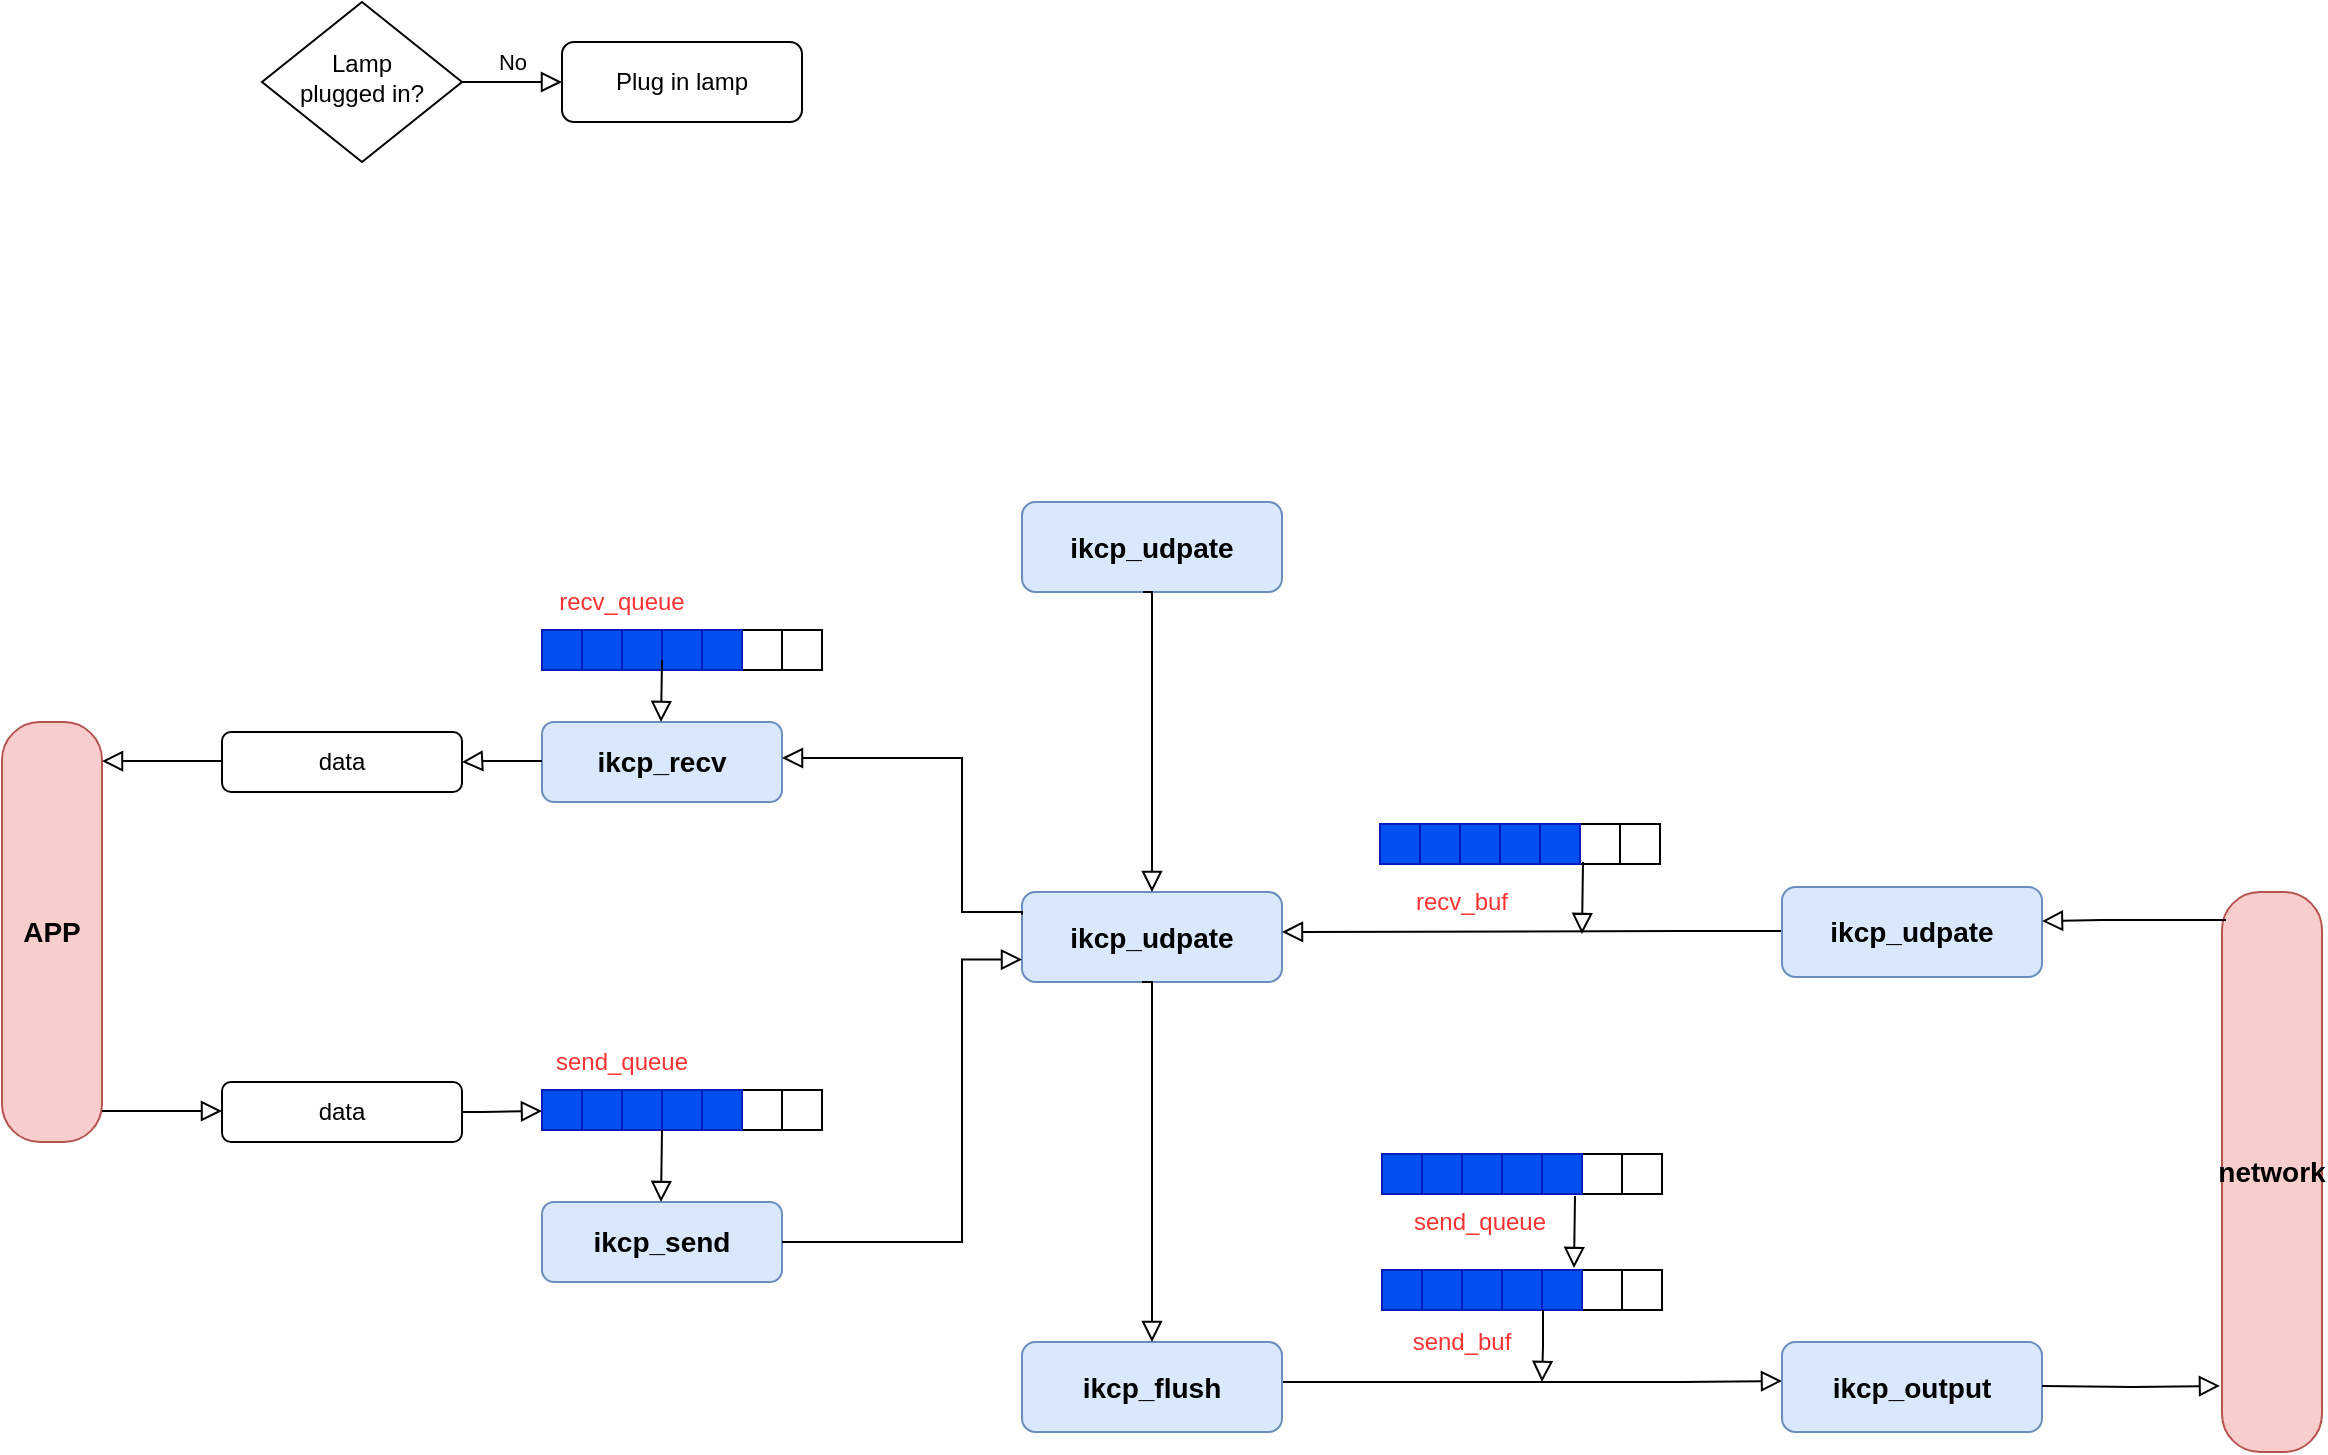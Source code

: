 <mxfile version="13.10.0" type="github">
  <diagram id="C5RBs43oDa-KdzZeNtuy" name="Page-1">
    <mxGraphModel dx="1422" dy="802" grid="1" gridSize="10" guides="1" tooltips="1" connect="1" arrows="1" fold="1" page="1" pageScale="1" pageWidth="827" pageHeight="1169" math="0" shadow="0">
      <root>
        <mxCell id="WIyWlLk6GJQsqaUBKTNV-0" />
        <mxCell id="WIyWlLk6GJQsqaUBKTNV-1" parent="WIyWlLk6GJQsqaUBKTNV-0" />
        <mxCell id="WIyWlLk6GJQsqaUBKTNV-3" value="APP&lt;br style=&quot;font-size: 14px;&quot;&gt;" style="rounded=1;whiteSpace=wrap;html=1;fontSize=14;glass=0;strokeWidth=1;shadow=0;fillColor=#f8cecc;strokeColor=#b85450;direction=south;arcSize=38;fontStyle=1" parent="WIyWlLk6GJQsqaUBKTNV-1" vertex="1">
          <mxGeometry x="40" y="380" width="50" height="210" as="geometry" />
        </mxCell>
        <mxCell id="WIyWlLk6GJQsqaUBKTNV-5" value="No" style="edgeStyle=orthogonalEdgeStyle;rounded=0;html=1;jettySize=auto;orthogonalLoop=1;fontSize=11;endArrow=block;endFill=0;endSize=8;strokeWidth=1;shadow=0;labelBackgroundColor=none;" parent="WIyWlLk6GJQsqaUBKTNV-1" source="WIyWlLk6GJQsqaUBKTNV-6" target="WIyWlLk6GJQsqaUBKTNV-7" edge="1">
          <mxGeometry y="10" relative="1" as="geometry">
            <mxPoint as="offset" />
          </mxGeometry>
        </mxCell>
        <mxCell id="WIyWlLk6GJQsqaUBKTNV-6" value="Lamp&lt;br&gt;plugged in?" style="rhombus;whiteSpace=wrap;html=1;shadow=0;fontFamily=Helvetica;fontSize=12;align=center;strokeWidth=1;spacing=6;spacingTop=-4;" parent="WIyWlLk6GJQsqaUBKTNV-1" vertex="1">
          <mxGeometry x="170" y="20" width="100" height="80" as="geometry" />
        </mxCell>
        <mxCell id="WIyWlLk6GJQsqaUBKTNV-7" value="Plug in lamp" style="rounded=1;whiteSpace=wrap;html=1;fontSize=12;glass=0;strokeWidth=1;shadow=0;" parent="WIyWlLk6GJQsqaUBKTNV-1" vertex="1">
          <mxGeometry x="320" y="40" width="120" height="40" as="geometry" />
        </mxCell>
        <mxCell id="xnn3VoENTCDb3u6YgPg6-0" value="data" style="rounded=1;whiteSpace=wrap;html=1;fontSize=12;glass=0;strokeWidth=1;shadow=0;" vertex="1" parent="WIyWlLk6GJQsqaUBKTNV-1">
          <mxGeometry x="150" y="560" width="120" height="30" as="geometry" />
        </mxCell>
        <mxCell id="WIyWlLk6GJQsqaUBKTNV-11" value="data" style="rounded=1;whiteSpace=wrap;html=1;fontSize=12;glass=0;strokeWidth=1;shadow=0;" parent="WIyWlLk6GJQsqaUBKTNV-1" vertex="1">
          <mxGeometry x="150" y="385" width="120" height="30" as="geometry" />
        </mxCell>
        <mxCell id="xnn3VoENTCDb3u6YgPg6-5" value="" style="rounded=0;html=1;jettySize=auto;orthogonalLoop=1;fontSize=11;endArrow=block;endFill=0;endSize=8;strokeWidth=1;shadow=0;labelBackgroundColor=none;edgeStyle=orthogonalEdgeStyle;exitX=0.067;exitY=0;exitDx=0;exitDy=0;exitPerimeter=0;" edge="1" parent="WIyWlLk6GJQsqaUBKTNV-1">
          <mxGeometry relative="1" as="geometry">
            <mxPoint x="150" y="399.5" as="sourcePoint" />
            <mxPoint x="90" y="399.54" as="targetPoint" />
            <Array as="points">
              <mxPoint x="120" y="399.5" />
              <mxPoint x="120" y="399.5" />
            </Array>
          </mxGeometry>
        </mxCell>
        <mxCell id="xnn3VoENTCDb3u6YgPg6-7" value="" style="rounded=0;html=1;jettySize=auto;orthogonalLoop=1;fontSize=11;endArrow=block;endFill=0;endSize=8;strokeWidth=1;shadow=0;labelBackgroundColor=none;edgeStyle=orthogonalEdgeStyle;exitX=0.067;exitY=0;exitDx=0;exitDy=0;exitPerimeter=0;" edge="1" parent="WIyWlLk6GJQsqaUBKTNV-1">
          <mxGeometry relative="1" as="geometry">
            <mxPoint x="90" y="574.54" as="sourcePoint" />
            <mxPoint x="150" y="574.5" as="targetPoint" />
            <Array as="points">
              <mxPoint x="120" y="574.5" />
              <mxPoint x="120" y="574.5" />
            </Array>
          </mxGeometry>
        </mxCell>
        <mxCell id="xnn3VoENTCDb3u6YgPg6-8" value="ikcp_recv" style="rounded=1;whiteSpace=wrap;html=1;fontSize=14;glass=0;strokeWidth=1;shadow=0;fillColor=#dae8fc;strokeColor=#6c8ebf;fontStyle=1" vertex="1" parent="WIyWlLk6GJQsqaUBKTNV-1">
          <mxGeometry x="310" y="380" width="120" height="40" as="geometry" />
        </mxCell>
        <mxCell id="xnn3VoENTCDb3u6YgPg6-9" value="&lt;span style=&quot;font-size: 14px;&quot;&gt;ikcp_send&lt;br style=&quot;font-size: 14px;&quot;&gt;&lt;/span&gt;" style="rounded=1;whiteSpace=wrap;html=1;fontSize=14;glass=0;strokeWidth=1;shadow=0;fillColor=#dae8fc;strokeColor=#6c8ebf;fontStyle=1" vertex="1" parent="WIyWlLk6GJQsqaUBKTNV-1">
          <mxGeometry x="310" y="620" width="120" height="40" as="geometry" />
        </mxCell>
        <mxCell id="xnn3VoENTCDb3u6YgPg6-11" value="" style="rounded=0;whiteSpace=wrap;html=1;fillColor=#0050ef;strokeColor=#001DBC;fontColor=#ffffff;" vertex="1" parent="WIyWlLk6GJQsqaUBKTNV-1">
          <mxGeometry x="310" y="564" width="20" height="20" as="geometry" />
        </mxCell>
        <mxCell id="xnn3VoENTCDb3u6YgPg6-12" value="" style="rounded=0;whiteSpace=wrap;html=1;fillColor=#0050ef;strokeColor=#001DBC;fontColor=#ffffff;" vertex="1" parent="WIyWlLk6GJQsqaUBKTNV-1">
          <mxGeometry x="330" y="564" width="20" height="20" as="geometry" />
        </mxCell>
        <mxCell id="xnn3VoENTCDb3u6YgPg6-13" value="" style="rounded=0;whiteSpace=wrap;html=1;fillColor=#0050ef;strokeColor=#001DBC;fontColor=#ffffff;" vertex="1" parent="WIyWlLk6GJQsqaUBKTNV-1">
          <mxGeometry x="350" y="564" width="20" height="20" as="geometry" />
        </mxCell>
        <mxCell id="xnn3VoENTCDb3u6YgPg6-14" value="" style="rounded=0;whiteSpace=wrap;html=1;" vertex="1" parent="WIyWlLk6GJQsqaUBKTNV-1">
          <mxGeometry x="430" y="564" width="20" height="20" as="geometry" />
        </mxCell>
        <mxCell id="xnn3VoENTCDb3u6YgPg6-15" value="" style="rounded=0;whiteSpace=wrap;html=1;" vertex="1" parent="WIyWlLk6GJQsqaUBKTNV-1">
          <mxGeometry x="410" y="564" width="20" height="20" as="geometry" />
        </mxCell>
        <mxCell id="xnn3VoENTCDb3u6YgPg6-16" value="" style="rounded=0;whiteSpace=wrap;html=1;fillColor=#0050ef;strokeColor=#001DBC;fontColor=#ffffff;" vertex="1" parent="WIyWlLk6GJQsqaUBKTNV-1">
          <mxGeometry x="370" y="564" width="20" height="20" as="geometry" />
        </mxCell>
        <mxCell id="xnn3VoENTCDb3u6YgPg6-17" value="" style="rounded=0;whiteSpace=wrap;html=1;fillColor=#0050ef;strokeColor=#001DBC;fontColor=#ffffff;" vertex="1" parent="WIyWlLk6GJQsqaUBKTNV-1">
          <mxGeometry x="390" y="564" width="20" height="20" as="geometry" />
        </mxCell>
        <mxCell id="xnn3VoENTCDb3u6YgPg6-20" value="" style="rounded=0;html=1;jettySize=auto;orthogonalLoop=1;fontSize=11;endArrow=block;endFill=0;endSize=8;strokeWidth=1;shadow=0;labelBackgroundColor=none;edgeStyle=orthogonalEdgeStyle;" edge="1" parent="WIyWlLk6GJQsqaUBKTNV-1">
          <mxGeometry relative="1" as="geometry">
            <mxPoint x="270" y="575" as="sourcePoint" />
            <mxPoint x="310" y="574.5" as="targetPoint" />
            <Array as="points">
              <mxPoint x="280" y="574.5" />
              <mxPoint x="280" y="574.5" />
            </Array>
          </mxGeometry>
        </mxCell>
        <mxCell id="xnn3VoENTCDb3u6YgPg6-21" value="" style="rounded=0;html=1;jettySize=auto;orthogonalLoop=1;fontSize=11;endArrow=block;endFill=0;endSize=8;strokeWidth=1;shadow=0;labelBackgroundColor=none;edgeStyle=orthogonalEdgeStyle;" edge="1" parent="WIyWlLk6GJQsqaUBKTNV-1">
          <mxGeometry relative="1" as="geometry">
            <mxPoint x="310" y="399.5" as="sourcePoint" />
            <mxPoint x="270" y="400" as="targetPoint" />
            <Array as="points">
              <mxPoint x="280" y="399.5" />
              <mxPoint x="280" y="399.5" />
            </Array>
          </mxGeometry>
        </mxCell>
        <mxCell id="xnn3VoENTCDb3u6YgPg6-22" value="" style="rounded=0;html=1;jettySize=auto;orthogonalLoop=1;fontSize=11;endArrow=block;endFill=0;endSize=8;strokeWidth=1;shadow=0;labelBackgroundColor=none;edgeStyle=orthogonalEdgeStyle;exitX=1;exitY=1;exitDx=0;exitDy=0;" edge="1" parent="WIyWlLk6GJQsqaUBKTNV-1" source="xnn3VoENTCDb3u6YgPg6-13">
          <mxGeometry y="20" relative="1" as="geometry">
            <mxPoint as="offset" />
            <mxPoint x="370" y="590" as="sourcePoint" />
            <mxPoint x="369.5" y="620" as="targetPoint" />
          </mxGeometry>
        </mxCell>
        <mxCell id="xnn3VoENTCDb3u6YgPg6-24" value="ikcp_udpate" style="rounded=1;whiteSpace=wrap;html=1;fontSize=14;glass=0;strokeWidth=1;shadow=0;fillColor=#dae8fc;strokeColor=#6c8ebf;fontStyle=1" vertex="1" parent="WIyWlLk6GJQsqaUBKTNV-1">
          <mxGeometry x="550" y="465" width="130" height="45" as="geometry" />
        </mxCell>
        <mxCell id="xnn3VoENTCDb3u6YgPg6-25" value="" style="rounded=0;whiteSpace=wrap;html=1;fillColor=#0050ef;strokeColor=#001DBC;fontColor=#ffffff;" vertex="1" parent="WIyWlLk6GJQsqaUBKTNV-1">
          <mxGeometry x="310" y="334" width="20" height="20" as="geometry" />
        </mxCell>
        <mxCell id="xnn3VoENTCDb3u6YgPg6-26" value="" style="rounded=0;whiteSpace=wrap;html=1;fillColor=#0050ef;strokeColor=#001DBC;fontColor=#ffffff;" vertex="1" parent="WIyWlLk6GJQsqaUBKTNV-1">
          <mxGeometry x="330" y="334" width="20" height="20" as="geometry" />
        </mxCell>
        <mxCell id="xnn3VoENTCDb3u6YgPg6-27" value="" style="rounded=0;whiteSpace=wrap;html=1;fillColor=#0050ef;strokeColor=#001DBC;fontColor=#ffffff;" vertex="1" parent="WIyWlLk6GJQsqaUBKTNV-1">
          <mxGeometry x="350" y="334" width="20" height="20" as="geometry" />
        </mxCell>
        <mxCell id="xnn3VoENTCDb3u6YgPg6-28" value="" style="rounded=0;whiteSpace=wrap;html=1;" vertex="1" parent="WIyWlLk6GJQsqaUBKTNV-1">
          <mxGeometry x="430" y="334" width="20" height="20" as="geometry" />
        </mxCell>
        <mxCell id="xnn3VoENTCDb3u6YgPg6-29" value="" style="rounded=0;whiteSpace=wrap;html=1;" vertex="1" parent="WIyWlLk6GJQsqaUBKTNV-1">
          <mxGeometry x="410" y="334" width="20" height="20" as="geometry" />
        </mxCell>
        <mxCell id="xnn3VoENTCDb3u6YgPg6-30" value="" style="rounded=0;whiteSpace=wrap;html=1;fillColor=#0050ef;strokeColor=#001DBC;fontColor=#ffffff;" vertex="1" parent="WIyWlLk6GJQsqaUBKTNV-1">
          <mxGeometry x="370" y="334" width="20" height="20" as="geometry" />
        </mxCell>
        <mxCell id="xnn3VoENTCDb3u6YgPg6-31" value="" style="rounded=0;whiteSpace=wrap;html=1;fillColor=#0050ef;strokeColor=#001DBC;fontColor=#ffffff;" vertex="1" parent="WIyWlLk6GJQsqaUBKTNV-1">
          <mxGeometry x="390" y="334" width="20" height="20" as="geometry" />
        </mxCell>
        <mxCell id="xnn3VoENTCDb3u6YgPg6-33" value="" style="rounded=0;html=1;jettySize=auto;orthogonalLoop=1;fontSize=11;endArrow=block;endFill=0;endSize=8;strokeWidth=1;shadow=0;labelBackgroundColor=none;edgeStyle=orthogonalEdgeStyle;exitX=1;exitY=0.75;exitDx=0;exitDy=0;" edge="1" parent="WIyWlLk6GJQsqaUBKTNV-1" source="xnn3VoENTCDb3u6YgPg6-27">
          <mxGeometry y="20" relative="1" as="geometry">
            <mxPoint as="offset" />
            <mxPoint x="370" y="360" as="sourcePoint" />
            <mxPoint x="369.5" y="380" as="targetPoint" />
          </mxGeometry>
        </mxCell>
        <mxCell id="xnn3VoENTCDb3u6YgPg6-35" value="" style="rounded=0;html=1;jettySize=auto;orthogonalLoop=1;fontSize=11;endArrow=block;endFill=0;endSize=8;strokeWidth=1;shadow=0;labelBackgroundColor=none;edgeStyle=orthogonalEdgeStyle;exitX=1;exitY=0.5;exitDx=0;exitDy=0;entryX=0;entryY=0.75;entryDx=0;entryDy=0;" edge="1" parent="WIyWlLk6GJQsqaUBKTNV-1" source="xnn3VoENTCDb3u6YgPg6-9" target="xnn3VoENTCDb3u6YgPg6-24">
          <mxGeometry relative="1" as="geometry">
            <mxPoint x="470" y="630" as="sourcePoint" />
            <mxPoint x="530" y="499" as="targetPoint" />
            <Array as="points">
              <mxPoint x="520" y="640" />
              <mxPoint x="520" y="499" />
            </Array>
          </mxGeometry>
        </mxCell>
        <mxCell id="xnn3VoENTCDb3u6YgPg6-36" value="" style="rounded=0;html=1;jettySize=auto;orthogonalLoop=1;fontSize=11;endArrow=block;endFill=0;endSize=8;strokeWidth=1;shadow=0;labelBackgroundColor=none;edgeStyle=orthogonalEdgeStyle;exitX=0;exitY=0.25;exitDx=0;exitDy=0;" edge="1" parent="WIyWlLk6GJQsqaUBKTNV-1" source="xnn3VoENTCDb3u6YgPg6-24">
          <mxGeometry relative="1" as="geometry">
            <mxPoint x="490" y="475" as="sourcePoint" />
            <mxPoint x="430" y="398" as="targetPoint" />
            <Array as="points">
              <mxPoint x="520" y="475" />
              <mxPoint x="520" y="398" />
            </Array>
          </mxGeometry>
        </mxCell>
        <mxCell id="xnn3VoENTCDb3u6YgPg6-185" value="network" style="rounded=1;whiteSpace=wrap;html=1;fontSize=14;glass=0;strokeWidth=1;shadow=0;fillColor=#f8cecc;strokeColor=#b85450;direction=south;arcSize=38;fontStyle=1" vertex="1" parent="WIyWlLk6GJQsqaUBKTNV-1">
          <mxGeometry x="1150" y="465" width="50" height="280" as="geometry" />
        </mxCell>
        <mxCell id="xnn3VoENTCDb3u6YgPg6-186" value="" style="rounded=0;html=1;jettySize=auto;orthogonalLoop=1;fontSize=11;endArrow=block;endFill=0;endSize=8;strokeWidth=1;shadow=0;labelBackgroundColor=none;edgeStyle=orthogonalEdgeStyle;exitX=1;exitY=0.5;exitDx=0;exitDy=0;" edge="1" parent="WIyWlLk6GJQsqaUBKTNV-1" source="xnn3VoENTCDb3u6YgPg6-188">
          <mxGeometry relative="1" as="geometry">
            <mxPoint x="670" y="709.54" as="sourcePoint" />
            <mxPoint x="930" y="709.5" as="targetPoint" />
            <Array as="points">
              <mxPoint x="680" y="710" />
              <mxPoint x="880" y="710" />
            </Array>
          </mxGeometry>
        </mxCell>
        <mxCell id="xnn3VoENTCDb3u6YgPg6-187" value="" style="rounded=0;html=1;jettySize=auto;orthogonalLoop=1;fontSize=11;endArrow=block;endFill=0;endSize=8;strokeWidth=1;shadow=0;labelBackgroundColor=none;edgeStyle=orthogonalEdgeStyle;exitX=0.067;exitY=0;exitDx=0;exitDy=0;exitPerimeter=0;" edge="1" parent="WIyWlLk6GJQsqaUBKTNV-1">
          <mxGeometry relative="1" as="geometry">
            <mxPoint x="930" y="484.5" as="sourcePoint" />
            <mxPoint x="680" y="485" as="targetPoint" />
            <Array as="points">
              <mxPoint x="880" y="485" />
              <mxPoint x="880" y="485" />
            </Array>
          </mxGeometry>
        </mxCell>
        <mxCell id="xnn3VoENTCDb3u6YgPg6-188" value="ikcp_flush" style="rounded=1;whiteSpace=wrap;html=1;fontSize=14;glass=0;strokeWidth=1;shadow=0;fillColor=#dae8fc;strokeColor=#6c8ebf;fontStyle=1" vertex="1" parent="WIyWlLk6GJQsqaUBKTNV-1">
          <mxGeometry x="550" y="690" width="130" height="45" as="geometry" />
        </mxCell>
        <mxCell id="xnn3VoENTCDb3u6YgPg6-189" value="ikcp_output" style="rounded=1;whiteSpace=wrap;html=1;fontSize=14;glass=0;strokeWidth=1;shadow=0;fillColor=#dae8fc;strokeColor=#6c8ebf;fontStyle=1" vertex="1" parent="WIyWlLk6GJQsqaUBKTNV-1">
          <mxGeometry x="930" y="690" width="130" height="45" as="geometry" />
        </mxCell>
        <mxCell id="xnn3VoENTCDb3u6YgPg6-190" value="ikcp_udpate" style="rounded=1;whiteSpace=wrap;html=1;fontSize=14;glass=0;strokeWidth=1;shadow=0;fillColor=#dae8fc;strokeColor=#6c8ebf;fontStyle=1" vertex="1" parent="WIyWlLk6GJQsqaUBKTNV-1">
          <mxGeometry x="930" y="462.5" width="130" height="45" as="geometry" />
        </mxCell>
        <mxCell id="xnn3VoENTCDb3u6YgPg6-191" value="" style="rounded=0;whiteSpace=wrap;html=1;fillColor=#0050ef;strokeColor=#001DBC;fontColor=#ffffff;" vertex="1" parent="WIyWlLk6GJQsqaUBKTNV-1">
          <mxGeometry x="730" y="596" width="20" height="20" as="geometry" />
        </mxCell>
        <mxCell id="xnn3VoENTCDb3u6YgPg6-192" value="" style="rounded=0;whiteSpace=wrap;html=1;fillColor=#0050ef;strokeColor=#001DBC;fontColor=#ffffff;" vertex="1" parent="WIyWlLk6GJQsqaUBKTNV-1">
          <mxGeometry x="750" y="596" width="20" height="20" as="geometry" />
        </mxCell>
        <mxCell id="xnn3VoENTCDb3u6YgPg6-193" value="" style="rounded=0;whiteSpace=wrap;html=1;fillColor=#0050ef;strokeColor=#001DBC;fontColor=#ffffff;" vertex="1" parent="WIyWlLk6GJQsqaUBKTNV-1">
          <mxGeometry x="770" y="596" width="20" height="20" as="geometry" />
        </mxCell>
        <mxCell id="xnn3VoENTCDb3u6YgPg6-194" value="" style="rounded=0;whiteSpace=wrap;html=1;" vertex="1" parent="WIyWlLk6GJQsqaUBKTNV-1">
          <mxGeometry x="850" y="596" width="20" height="20" as="geometry" />
        </mxCell>
        <mxCell id="xnn3VoENTCDb3u6YgPg6-195" value="" style="rounded=0;whiteSpace=wrap;html=1;" vertex="1" parent="WIyWlLk6GJQsqaUBKTNV-1">
          <mxGeometry x="830" y="596" width="20" height="20" as="geometry" />
        </mxCell>
        <mxCell id="xnn3VoENTCDb3u6YgPg6-196" value="" style="rounded=0;whiteSpace=wrap;html=1;fillColor=#0050ef;strokeColor=#001DBC;fontColor=#ffffff;" vertex="1" parent="WIyWlLk6GJQsqaUBKTNV-1">
          <mxGeometry x="790" y="596" width="20" height="20" as="geometry" />
        </mxCell>
        <mxCell id="xnn3VoENTCDb3u6YgPg6-197" value="" style="rounded=0;whiteSpace=wrap;html=1;fillColor=#0050ef;strokeColor=#001DBC;fontColor=#ffffff;" vertex="1" parent="WIyWlLk6GJQsqaUBKTNV-1">
          <mxGeometry x="810" y="596" width="20" height="20" as="geometry" />
        </mxCell>
        <mxCell id="xnn3VoENTCDb3u6YgPg6-198" value="" style="rounded=0;whiteSpace=wrap;html=1;fillColor=#0050ef;strokeColor=#001DBC;fontColor=#ffffff;" vertex="1" parent="WIyWlLk6GJQsqaUBKTNV-1">
          <mxGeometry x="730" y="654" width="20" height="20" as="geometry" />
        </mxCell>
        <mxCell id="xnn3VoENTCDb3u6YgPg6-199" value="" style="rounded=0;whiteSpace=wrap;html=1;fillColor=#0050ef;strokeColor=#001DBC;fontColor=#ffffff;" vertex="1" parent="WIyWlLk6GJQsqaUBKTNV-1">
          <mxGeometry x="750" y="654" width="20" height="20" as="geometry" />
        </mxCell>
        <mxCell id="xnn3VoENTCDb3u6YgPg6-200" value="" style="rounded=0;whiteSpace=wrap;html=1;fillColor=#0050ef;strokeColor=#001DBC;fontColor=#ffffff;" vertex="1" parent="WIyWlLk6GJQsqaUBKTNV-1">
          <mxGeometry x="770" y="654" width="20" height="20" as="geometry" />
        </mxCell>
        <mxCell id="xnn3VoENTCDb3u6YgPg6-201" value="" style="rounded=0;whiteSpace=wrap;html=1;" vertex="1" parent="WIyWlLk6GJQsqaUBKTNV-1">
          <mxGeometry x="850" y="654" width="20" height="20" as="geometry" />
        </mxCell>
        <mxCell id="xnn3VoENTCDb3u6YgPg6-202" value="" style="rounded=0;whiteSpace=wrap;html=1;" vertex="1" parent="WIyWlLk6GJQsqaUBKTNV-1">
          <mxGeometry x="830" y="654" width="20" height="20" as="geometry" />
        </mxCell>
        <mxCell id="xnn3VoENTCDb3u6YgPg6-203" value="" style="rounded=0;whiteSpace=wrap;html=1;fillColor=#0050ef;strokeColor=#001DBC;fontColor=#ffffff;" vertex="1" parent="WIyWlLk6GJQsqaUBKTNV-1">
          <mxGeometry x="790" y="654" width="20" height="20" as="geometry" />
        </mxCell>
        <mxCell id="xnn3VoENTCDb3u6YgPg6-204" value="" style="rounded=0;whiteSpace=wrap;html=1;fillColor=#0050ef;strokeColor=#001DBC;fontColor=#ffffff;" vertex="1" parent="WIyWlLk6GJQsqaUBKTNV-1">
          <mxGeometry x="810" y="654" width="20" height="20" as="geometry" />
        </mxCell>
        <mxCell id="xnn3VoENTCDb3u6YgPg6-206" value="" style="rounded=0;html=1;jettySize=auto;orthogonalLoop=1;fontSize=11;endArrow=block;endFill=0;endSize=8;strokeWidth=1;shadow=0;labelBackgroundColor=none;edgeStyle=orthogonalEdgeStyle;" edge="1" parent="WIyWlLk6GJQsqaUBKTNV-1" target="xnn3VoENTCDb3u6YgPg6-188">
          <mxGeometry y="20" relative="1" as="geometry">
            <mxPoint as="offset" />
            <mxPoint x="610" y="510" as="sourcePoint" />
            <mxPoint x="610" y="640" as="targetPoint" />
            <Array as="points">
              <mxPoint x="615" y="510" />
            </Array>
          </mxGeometry>
        </mxCell>
        <mxCell id="xnn3VoENTCDb3u6YgPg6-207" value="ikcp_udpate" style="rounded=1;whiteSpace=wrap;html=1;fontSize=14;glass=0;strokeWidth=1;shadow=0;fillColor=#dae8fc;strokeColor=#6c8ebf;fontStyle=1" vertex="1" parent="WIyWlLk6GJQsqaUBKTNV-1">
          <mxGeometry x="550" y="270" width="130" height="45" as="geometry" />
        </mxCell>
        <mxCell id="xnn3VoENTCDb3u6YgPg6-209" value="" style="rounded=0;html=1;jettySize=auto;orthogonalLoop=1;fontSize=11;endArrow=block;endFill=0;endSize=8;strokeWidth=1;shadow=0;labelBackgroundColor=none;edgeStyle=orthogonalEdgeStyle;exitX=1;exitY=1;exitDx=0;exitDy=0;" edge="1" parent="WIyWlLk6GJQsqaUBKTNV-1" target="xnn3VoENTCDb3u6YgPg6-24">
          <mxGeometry y="20" relative="1" as="geometry">
            <mxPoint as="offset" />
            <mxPoint x="610.5" y="315" as="sourcePoint" />
            <mxPoint x="610" y="351" as="targetPoint" />
            <Array as="points">
              <mxPoint x="615" y="315" />
            </Array>
          </mxGeometry>
        </mxCell>
        <mxCell id="xnn3VoENTCDb3u6YgPg6-210" value="" style="rounded=0;html=1;jettySize=auto;orthogonalLoop=1;fontSize=11;endArrow=block;endFill=0;endSize=8;strokeWidth=1;shadow=0;labelBackgroundColor=none;edgeStyle=orthogonalEdgeStyle;exitX=1;exitY=1;exitDx=0;exitDy=0;" edge="1" parent="WIyWlLk6GJQsqaUBKTNV-1">
          <mxGeometry y="20" relative="1" as="geometry">
            <mxPoint as="offset" />
            <mxPoint x="826.5" y="617" as="sourcePoint" />
            <mxPoint x="826" y="653" as="targetPoint" />
          </mxGeometry>
        </mxCell>
        <mxCell id="xnn3VoENTCDb3u6YgPg6-211" value="" style="rounded=0;html=1;jettySize=auto;orthogonalLoop=1;fontSize=11;endArrow=block;endFill=0;endSize=8;strokeWidth=1;shadow=0;labelBackgroundColor=none;edgeStyle=orthogonalEdgeStyle;exitX=1;exitY=1;exitDx=0;exitDy=0;" edge="1" parent="WIyWlLk6GJQsqaUBKTNV-1">
          <mxGeometry y="20" relative="1" as="geometry">
            <mxPoint as="offset" />
            <mxPoint x="810.5" y="674" as="sourcePoint" />
            <mxPoint x="810" y="710" as="targetPoint" />
            <Array as="points">
              <mxPoint x="811" y="692" />
            </Array>
          </mxGeometry>
        </mxCell>
        <mxCell id="xnn3VoENTCDb3u6YgPg6-212" value="" style="rounded=0;whiteSpace=wrap;html=1;fillColor=#0050ef;strokeColor=#001DBC;fontColor=#ffffff;" vertex="1" parent="WIyWlLk6GJQsqaUBKTNV-1">
          <mxGeometry x="729" y="431" width="20" height="20" as="geometry" />
        </mxCell>
        <mxCell id="xnn3VoENTCDb3u6YgPg6-213" value="" style="rounded=0;whiteSpace=wrap;html=1;fillColor=#0050ef;strokeColor=#001DBC;fontColor=#ffffff;" vertex="1" parent="WIyWlLk6GJQsqaUBKTNV-1">
          <mxGeometry x="749" y="431" width="20" height="20" as="geometry" />
        </mxCell>
        <mxCell id="xnn3VoENTCDb3u6YgPg6-214" value="" style="rounded=0;whiteSpace=wrap;html=1;fillColor=#0050ef;strokeColor=#001DBC;fontColor=#ffffff;" vertex="1" parent="WIyWlLk6GJQsqaUBKTNV-1">
          <mxGeometry x="769" y="431" width="20" height="20" as="geometry" />
        </mxCell>
        <mxCell id="xnn3VoENTCDb3u6YgPg6-215" value="" style="rounded=0;whiteSpace=wrap;html=1;" vertex="1" parent="WIyWlLk6GJQsqaUBKTNV-1">
          <mxGeometry x="849" y="431" width="20" height="20" as="geometry" />
        </mxCell>
        <mxCell id="xnn3VoENTCDb3u6YgPg6-216" value="" style="rounded=0;whiteSpace=wrap;html=1;" vertex="1" parent="WIyWlLk6GJQsqaUBKTNV-1">
          <mxGeometry x="829" y="431" width="20" height="20" as="geometry" />
        </mxCell>
        <mxCell id="xnn3VoENTCDb3u6YgPg6-217" value="" style="rounded=0;whiteSpace=wrap;html=1;fillColor=#0050ef;strokeColor=#001DBC;fontColor=#ffffff;" vertex="1" parent="WIyWlLk6GJQsqaUBKTNV-1">
          <mxGeometry x="789" y="431" width="20" height="20" as="geometry" />
        </mxCell>
        <mxCell id="xnn3VoENTCDb3u6YgPg6-218" value="" style="rounded=0;whiteSpace=wrap;html=1;fillColor=#0050ef;strokeColor=#001DBC;fontColor=#ffffff;" vertex="1" parent="WIyWlLk6GJQsqaUBKTNV-1">
          <mxGeometry x="809" y="431" width="20" height="20" as="geometry" />
        </mxCell>
        <mxCell id="xnn3VoENTCDb3u6YgPg6-219" value="" style="rounded=0;html=1;jettySize=auto;orthogonalLoop=1;fontSize=11;endArrow=block;endFill=0;endSize=8;strokeWidth=1;shadow=0;labelBackgroundColor=none;edgeStyle=orthogonalEdgeStyle;exitX=1;exitY=1;exitDx=0;exitDy=0;" edge="1" parent="WIyWlLk6GJQsqaUBKTNV-1">
          <mxGeometry y="20" relative="1" as="geometry">
            <mxPoint as="offset" />
            <mxPoint x="830.5" y="450" as="sourcePoint" />
            <mxPoint x="830" y="486" as="targetPoint" />
          </mxGeometry>
        </mxCell>
        <mxCell id="xnn3VoENTCDb3u6YgPg6-222" value="recv_buf" style="text;html=1;strokeColor=none;fillColor=none;align=center;verticalAlign=middle;whiteSpace=wrap;rounded=0;fontColor=#FF3333;" vertex="1" parent="WIyWlLk6GJQsqaUBKTNV-1">
          <mxGeometry x="750" y="459.5" width="40" height="20" as="geometry" />
        </mxCell>
        <mxCell id="xnn3VoENTCDb3u6YgPg6-223" value="send_buf" style="text;html=1;strokeColor=none;fillColor=none;align=center;verticalAlign=middle;whiteSpace=wrap;rounded=0;fontColor=#FF3333;" vertex="1" parent="WIyWlLk6GJQsqaUBKTNV-1">
          <mxGeometry x="750" y="680" width="40" height="20" as="geometry" />
        </mxCell>
        <mxCell id="xnn3VoENTCDb3u6YgPg6-224" value="send_queue" style="text;html=1;strokeColor=none;fillColor=none;align=center;verticalAlign=middle;whiteSpace=wrap;rounded=0;fontColor=#FF3333;" vertex="1" parent="WIyWlLk6GJQsqaUBKTNV-1">
          <mxGeometry x="759" y="620" width="40" height="20" as="geometry" />
        </mxCell>
        <mxCell id="xnn3VoENTCDb3u6YgPg6-225" value="" style="rounded=0;html=1;jettySize=auto;orthogonalLoop=1;fontSize=11;endArrow=block;endFill=0;endSize=8;strokeWidth=1;shadow=0;labelBackgroundColor=none;edgeStyle=orthogonalEdgeStyle;exitX=0.05;exitY=0.96;exitDx=0;exitDy=0;exitPerimeter=0;" edge="1" parent="WIyWlLk6GJQsqaUBKTNV-1" source="xnn3VoENTCDb3u6YgPg6-185">
          <mxGeometry relative="1" as="geometry">
            <mxPoint x="1120" y="479.5" as="sourcePoint" />
            <mxPoint x="1060" y="479.54" as="targetPoint" />
            <Array as="points">
              <mxPoint x="1090" y="479" />
            </Array>
          </mxGeometry>
        </mxCell>
        <mxCell id="xnn3VoENTCDb3u6YgPg6-226" value="" style="rounded=0;html=1;jettySize=auto;orthogonalLoop=1;fontSize=11;endArrow=block;endFill=0;endSize=8;strokeWidth=1;shadow=0;labelBackgroundColor=none;edgeStyle=orthogonalEdgeStyle;exitX=0.067;exitY=0;exitDx=0;exitDy=0;exitPerimeter=0;entryX=0.882;entryY=1.02;entryDx=0;entryDy=0;entryPerimeter=0;" edge="1" parent="WIyWlLk6GJQsqaUBKTNV-1" target="xnn3VoENTCDb3u6YgPg6-185">
          <mxGeometry relative="1" as="geometry">
            <mxPoint x="1060" y="712.04" as="sourcePoint" />
            <mxPoint x="1120" y="712" as="targetPoint" />
            <Array as="points" />
          </mxGeometry>
        </mxCell>
        <mxCell id="xnn3VoENTCDb3u6YgPg6-227" value="recv_queue" style="text;html=1;strokeColor=none;fillColor=none;align=center;verticalAlign=middle;whiteSpace=wrap;rounded=0;fontColor=#FF3333;" vertex="1" parent="WIyWlLk6GJQsqaUBKTNV-1">
          <mxGeometry x="330" y="310" width="40" height="20" as="geometry" />
        </mxCell>
        <mxCell id="xnn3VoENTCDb3u6YgPg6-229" value="send_queue" style="text;html=1;strokeColor=none;fillColor=none;align=center;verticalAlign=middle;whiteSpace=wrap;rounded=0;fontColor=#FF3333;" vertex="1" parent="WIyWlLk6GJQsqaUBKTNV-1">
          <mxGeometry x="330" y="540" width="40" height="20" as="geometry" />
        </mxCell>
      </root>
    </mxGraphModel>
  </diagram>
</mxfile>
